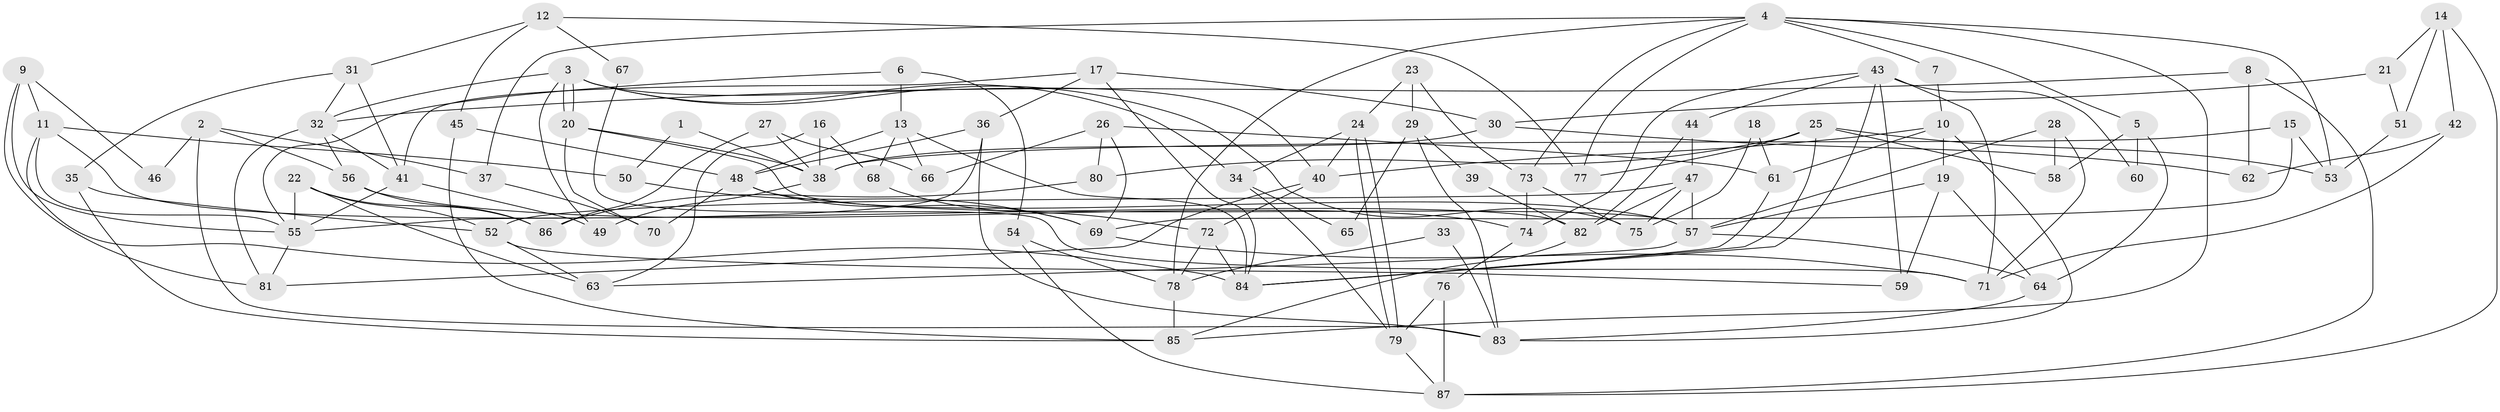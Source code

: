 // Generated by graph-tools (version 1.1) at 2025/50/03/09/25 03:50:14]
// undirected, 87 vertices, 174 edges
graph export_dot {
graph [start="1"]
  node [color=gray90,style=filled];
  1;
  2;
  3;
  4;
  5;
  6;
  7;
  8;
  9;
  10;
  11;
  12;
  13;
  14;
  15;
  16;
  17;
  18;
  19;
  20;
  21;
  22;
  23;
  24;
  25;
  26;
  27;
  28;
  29;
  30;
  31;
  32;
  33;
  34;
  35;
  36;
  37;
  38;
  39;
  40;
  41;
  42;
  43;
  44;
  45;
  46;
  47;
  48;
  49;
  50;
  51;
  52;
  53;
  54;
  55;
  56;
  57;
  58;
  59;
  60;
  61;
  62;
  63;
  64;
  65;
  66;
  67;
  68;
  69;
  70;
  71;
  72;
  73;
  74;
  75;
  76;
  77;
  78;
  79;
  80;
  81;
  82;
  83;
  84;
  85;
  86;
  87;
  1 -- 38;
  1 -- 50;
  2 -- 83;
  2 -- 56;
  2 -- 37;
  2 -- 46;
  3 -- 20;
  3 -- 20;
  3 -- 32;
  3 -- 34;
  3 -- 40;
  3 -- 49;
  3 -- 75;
  4 -- 78;
  4 -- 5;
  4 -- 7;
  4 -- 37;
  4 -- 53;
  4 -- 73;
  4 -- 77;
  4 -- 85;
  5 -- 58;
  5 -- 64;
  5 -- 60;
  6 -- 13;
  6 -- 55;
  6 -- 54;
  7 -- 10;
  8 -- 32;
  8 -- 87;
  8 -- 62;
  9 -- 11;
  9 -- 81;
  9 -- 46;
  9 -- 55;
  10 -- 19;
  10 -- 40;
  10 -- 61;
  10 -- 83;
  11 -- 55;
  11 -- 84;
  11 -- 50;
  11 -- 82;
  12 -- 31;
  12 -- 45;
  12 -- 67;
  12 -- 77;
  13 -- 68;
  13 -- 84;
  13 -- 48;
  13 -- 66;
  14 -- 87;
  14 -- 21;
  14 -- 42;
  14 -- 51;
  15 -- 69;
  15 -- 53;
  15 -- 38;
  16 -- 38;
  16 -- 63;
  16 -- 68;
  17 -- 41;
  17 -- 36;
  17 -- 30;
  17 -- 84;
  18 -- 75;
  18 -- 61;
  19 -- 64;
  19 -- 57;
  19 -- 59;
  20 -- 57;
  20 -- 38;
  20 -- 70;
  21 -- 30;
  21 -- 51;
  22 -- 55;
  22 -- 86;
  22 -- 52;
  22 -- 63;
  23 -- 24;
  23 -- 73;
  23 -- 29;
  24 -- 34;
  24 -- 79;
  24 -- 79;
  24 -- 40;
  25 -- 77;
  25 -- 84;
  25 -- 53;
  25 -- 58;
  25 -- 80;
  26 -- 61;
  26 -- 66;
  26 -- 69;
  26 -- 80;
  27 -- 38;
  27 -- 86;
  27 -- 66;
  28 -- 71;
  28 -- 57;
  28 -- 58;
  29 -- 83;
  29 -- 39;
  29 -- 65;
  30 -- 38;
  30 -- 62;
  31 -- 35;
  31 -- 32;
  31 -- 41;
  32 -- 81;
  32 -- 41;
  32 -- 56;
  33 -- 78;
  33 -- 83;
  34 -- 79;
  34 -- 65;
  35 -- 85;
  35 -- 52;
  36 -- 48;
  36 -- 55;
  36 -- 83;
  37 -- 70;
  38 -- 49;
  39 -- 82;
  40 -- 72;
  40 -- 81;
  41 -- 49;
  41 -- 55;
  42 -- 62;
  42 -- 71;
  43 -- 71;
  43 -- 44;
  43 -- 59;
  43 -- 60;
  43 -- 74;
  43 -- 84;
  44 -- 47;
  44 -- 82;
  45 -- 48;
  45 -- 85;
  47 -- 57;
  47 -- 52;
  47 -- 75;
  47 -- 82;
  48 -- 70;
  48 -- 57;
  48 -- 69;
  50 -- 69;
  51 -- 53;
  52 -- 59;
  52 -- 63;
  54 -- 78;
  54 -- 87;
  55 -- 81;
  56 -- 74;
  56 -- 86;
  57 -- 63;
  57 -- 64;
  61 -- 84;
  64 -- 83;
  67 -- 71;
  68 -- 72;
  69 -- 71;
  72 -- 84;
  72 -- 78;
  73 -- 75;
  73 -- 74;
  74 -- 76;
  76 -- 87;
  76 -- 79;
  78 -- 85;
  79 -- 87;
  80 -- 86;
  82 -- 85;
}

